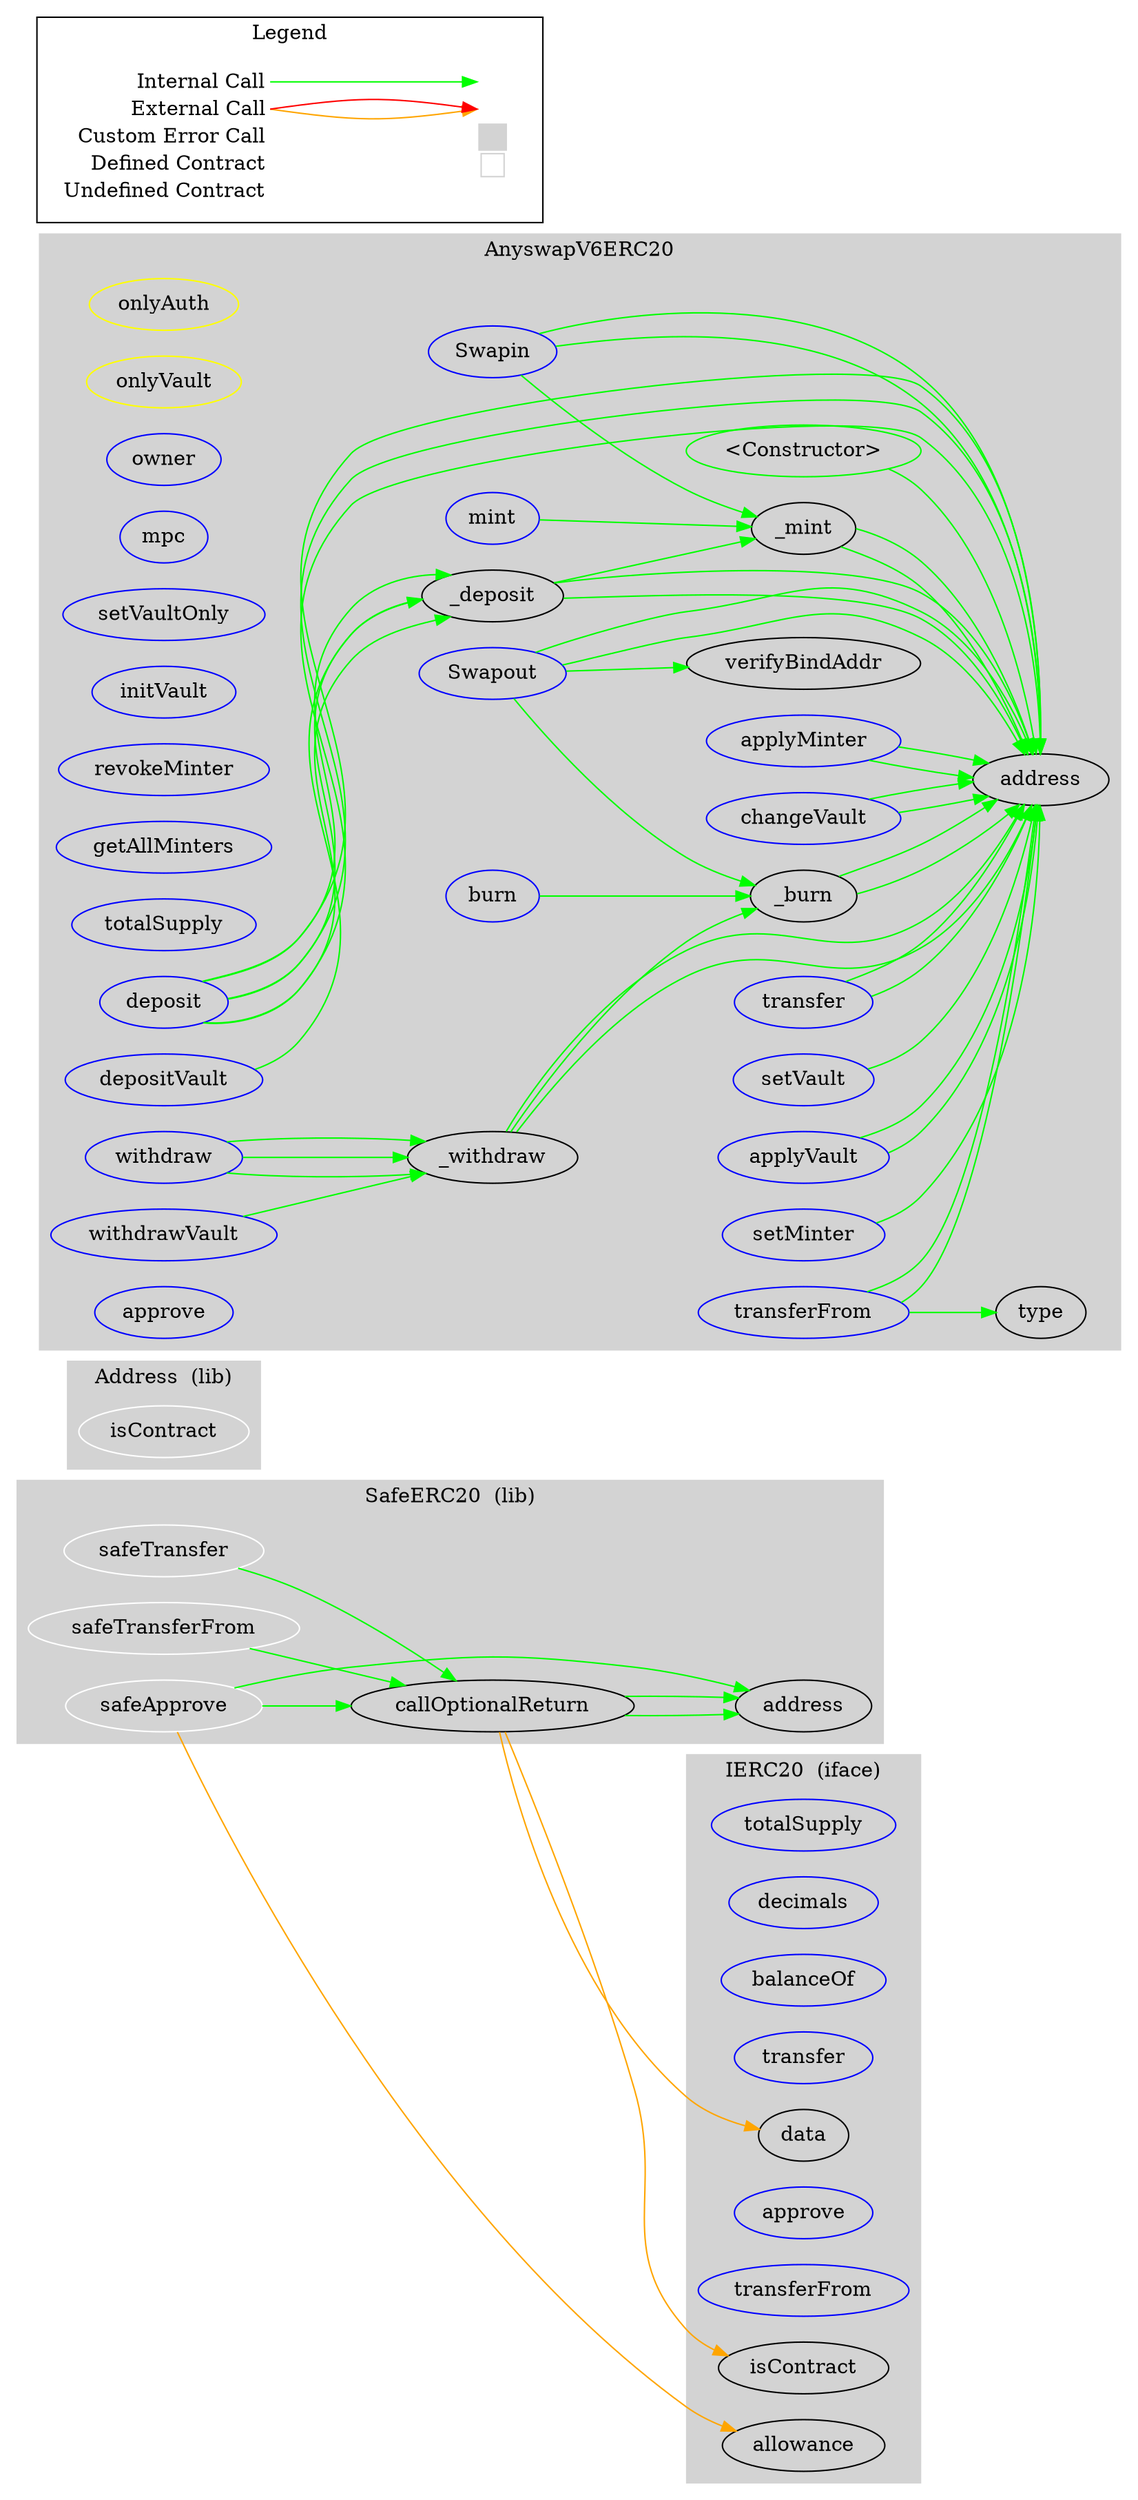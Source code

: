 digraph G {
  graph [ ratio = "auto", page = "100", compound =true ];
subgraph "clusterIERC20" {
  graph [ label = "IERC20  (iface)", color = "lightgray", style = "filled", bgcolor = "lightgray" ];
  "IERC20.totalSupply" [ label = "totalSupply", color = "blue" ];
  "IERC20.decimals" [ label = "decimals", color = "blue" ];
  "IERC20.balanceOf" [ label = "balanceOf", color = "blue" ];
  "IERC20.transfer" [ label = "transfer", color = "blue" ];
  "IERC20.allowance" [ label = "allowance" ];
  "IERC20.approve" [ label = "approve", color = "blue" ];
  "IERC20.transferFrom" [ label = "transferFrom", color = "blue" ];
  "IERC20.isContract" [ label = "isContract" ];
  "IERC20.data" [ label = "data" ];
}

subgraph "clusterAddress" {
  graph [ label = "Address  (lib)", color = "lightgray", style = "filled", bgcolor = "lightgray" ];
  "Address.isContract" [ label = "isContract", color = "white" ];
}

subgraph "clusterSafeERC20" {
  graph [ label = "SafeERC20  (lib)", color = "lightgray", style = "filled", bgcolor = "lightgray" ];
  "SafeERC20.safeTransfer" [ label = "safeTransfer", color = "white" ];
  "SafeERC20.safeTransferFrom" [ label = "safeTransferFrom", color = "white" ];
  "SafeERC20.safeApprove" [ label = "safeApprove", color = "white" ];
  "SafeERC20.callOptionalReturn" [ label = "callOptionalReturn" ];
  "SafeERC20.address" [ label = "address" ];
}

subgraph "clusterAnyswapV6ERC20" {
  graph [ label = "AnyswapV6ERC20", color = "lightgray", style = "filled", bgcolor = "lightgray" ];
  "AnyswapV6ERC20.onlyAuth" [ label = "onlyAuth", color = "yellow" ];
  "AnyswapV6ERC20.onlyVault" [ label = "onlyVault", color = "yellow" ];
  "AnyswapV6ERC20.owner" [ label = "owner", color = "blue" ];
  "AnyswapV6ERC20.mpc" [ label = "mpc", color = "blue" ];
  "AnyswapV6ERC20.setVaultOnly" [ label = "setVaultOnly", color = "blue" ];
  "AnyswapV6ERC20.initVault" [ label = "initVault", color = "blue" ];
  "AnyswapV6ERC20.setVault" [ label = "setVault", color = "blue" ];
  "AnyswapV6ERC20.applyVault" [ label = "applyVault", color = "blue" ];
  "AnyswapV6ERC20.setMinter" [ label = "setMinter", color = "blue" ];
  "AnyswapV6ERC20.applyMinter" [ label = "applyMinter", color = "blue" ];
  "AnyswapV6ERC20.revokeMinter" [ label = "revokeMinter", color = "blue" ];
  "AnyswapV6ERC20.getAllMinters" [ label = "getAllMinters", color = "blue" ];
  "AnyswapV6ERC20.changeVault" [ label = "changeVault", color = "blue" ];
  "AnyswapV6ERC20.mint" [ label = "mint", color = "blue" ];
  "AnyswapV6ERC20.burn" [ label = "burn", color = "blue" ];
  "AnyswapV6ERC20.Swapin" [ label = "Swapin", color = "blue" ];
  "AnyswapV6ERC20.Swapout" [ label = "Swapout", color = "blue" ];
  "AnyswapV6ERC20.verifyBindAddr" [ label = "verifyBindAddr" ];
  "AnyswapV6ERC20.<Constructor>" [ label = "<Constructor>", color = "green" ];
  "AnyswapV6ERC20.totalSupply" [ label = "totalSupply", color = "blue" ];
  "AnyswapV6ERC20.deposit" [ label = "deposit", color = "blue" ];
  "AnyswapV6ERC20.depositVault" [ label = "depositVault", color = "blue" ];
  "AnyswapV6ERC20._deposit" [ label = "_deposit" ];
  "AnyswapV6ERC20.withdraw" [ label = "withdraw", color = "blue" ];
  "AnyswapV6ERC20.withdrawVault" [ label = "withdrawVault", color = "blue" ];
  "AnyswapV6ERC20._withdraw" [ label = "_withdraw" ];
  "AnyswapV6ERC20._mint" [ label = "_mint" ];
  "AnyswapV6ERC20._burn" [ label = "_burn" ];
  "AnyswapV6ERC20.approve" [ label = "approve", color = "blue" ];
  "AnyswapV6ERC20.transfer" [ label = "transfer", color = "blue" ];
  "AnyswapV6ERC20.transferFrom" [ label = "transferFrom", color = "blue" ];
  "AnyswapV6ERC20.address" [ label = "address" ];
  "AnyswapV6ERC20.type" [ label = "type" ];
}

  "SafeERC20.safeTransfer";
  "SafeERC20.callOptionalReturn";
  "SafeERC20.safeTransferFrom";
  "SafeERC20.safeApprove";
  "IERC20.allowance";
  "SafeERC20.address";
  "IERC20.isContract";
  "IERC20.data";
  "AnyswapV6ERC20.setVault";
  "AnyswapV6ERC20.address";
  "AnyswapV6ERC20.applyVault";
  "AnyswapV6ERC20.setMinter";
  "AnyswapV6ERC20.applyMinter";
  "AnyswapV6ERC20.changeVault";
  "AnyswapV6ERC20.mint";
  "AnyswapV6ERC20._mint";
  "AnyswapV6ERC20.burn";
  "AnyswapV6ERC20._burn";
  "AnyswapV6ERC20.Swapin";
  "AnyswapV6ERC20.Swapout";
  "AnyswapV6ERC20.verifyBindAddr";
  "AnyswapV6ERC20.<Constructor>";
  "AnyswapV6ERC20.deposit";
  "AnyswapV6ERC20._deposit";
  "AnyswapV6ERC20.depositVault";
  "AnyswapV6ERC20.withdraw";
  "AnyswapV6ERC20._withdraw";
  "AnyswapV6ERC20.withdrawVault";
  "AnyswapV6ERC20.transfer";
  "AnyswapV6ERC20.transferFrom";
  "AnyswapV6ERC20.type";
  "SafeERC20.safeTransfer" -> "SafeERC20.callOptionalReturn" [ color = "green" ];
  "SafeERC20.safeTransferFrom" -> "SafeERC20.callOptionalReturn" [ color = "green" ];
  "SafeERC20.safeApprove" -> "IERC20.allowance" [ color = "orange" ];
  "SafeERC20.safeApprove" -> "SafeERC20.address" [ color = "green" ];
  "SafeERC20.safeApprove" -> "SafeERC20.callOptionalReturn" [ color = "green" ];
  "SafeERC20.callOptionalReturn" -> "IERC20.isContract" [ color = "orange" ];
  "SafeERC20.callOptionalReturn" -> "SafeERC20.address" [ color = "green" ];
  "SafeERC20.callOptionalReturn" -> "IERC20.data" [ color = "orange" ];
  "SafeERC20.callOptionalReturn" -> "SafeERC20.address" [ color = "green" ];
  "AnyswapV6ERC20.setVault" -> "AnyswapV6ERC20.address" [ color = "green" ];
  "AnyswapV6ERC20.applyVault" -> "AnyswapV6ERC20.address" [ color = "green" ];
  "AnyswapV6ERC20.applyVault" -> "AnyswapV6ERC20.address" [ color = "green" ];
  "AnyswapV6ERC20.setMinter" -> "AnyswapV6ERC20.address" [ color = "green" ];
  "AnyswapV6ERC20.applyMinter" -> "AnyswapV6ERC20.address" [ color = "green" ];
  "AnyswapV6ERC20.applyMinter" -> "AnyswapV6ERC20.address" [ color = "green" ];
  "AnyswapV6ERC20.changeVault" -> "AnyswapV6ERC20.address" [ color = "green" ];
  "AnyswapV6ERC20.changeVault" -> "AnyswapV6ERC20.address" [ color = "green" ];
  "AnyswapV6ERC20.mint" -> "AnyswapV6ERC20._mint" [ color = "green" ];
  "AnyswapV6ERC20.burn" -> "AnyswapV6ERC20._burn" [ color = "green" ];
  "AnyswapV6ERC20.Swapin" -> "AnyswapV6ERC20.address" [ color = "green" ];
  "AnyswapV6ERC20.Swapin" -> "AnyswapV6ERC20.address" [ color = "green" ];
  "AnyswapV6ERC20.Swapin" -> "AnyswapV6ERC20._mint" [ color = "green" ];
  "AnyswapV6ERC20.Swapout" -> "AnyswapV6ERC20.verifyBindAddr" [ color = "green" ];
  "AnyswapV6ERC20.Swapout" -> "AnyswapV6ERC20.address" [ color = "green" ];
  "AnyswapV6ERC20.Swapout" -> "AnyswapV6ERC20.address" [ color = "green" ];
  "AnyswapV6ERC20.Swapout" -> "AnyswapV6ERC20._burn" [ color = "green" ];
  "AnyswapV6ERC20.<Constructor>" -> "AnyswapV6ERC20.address" [ color = "green" ];
  "AnyswapV6ERC20.deposit" -> "AnyswapV6ERC20.address" [ color = "green" ];
  "AnyswapV6ERC20.deposit" -> "AnyswapV6ERC20._deposit" [ color = "green" ];
  "AnyswapV6ERC20.deposit" -> "AnyswapV6ERC20.address" [ color = "green" ];
  "AnyswapV6ERC20.deposit" -> "AnyswapV6ERC20._deposit" [ color = "green" ];
  "AnyswapV6ERC20.deposit" -> "AnyswapV6ERC20.address" [ color = "green" ];
  "AnyswapV6ERC20.deposit" -> "AnyswapV6ERC20._deposit" [ color = "green" ];
  "AnyswapV6ERC20.depositVault" -> "AnyswapV6ERC20._deposit" [ color = "green" ];
  "AnyswapV6ERC20._deposit" -> "AnyswapV6ERC20.address" [ color = "green" ];
  "AnyswapV6ERC20._deposit" -> "AnyswapV6ERC20.address" [ color = "green" ];
  "AnyswapV6ERC20._deposit" -> "AnyswapV6ERC20._mint" [ color = "green" ];
  "AnyswapV6ERC20.withdraw" -> "AnyswapV6ERC20._withdraw" [ color = "green" ];
  "AnyswapV6ERC20.withdraw" -> "AnyswapV6ERC20._withdraw" [ color = "green" ];
  "AnyswapV6ERC20.withdraw" -> "AnyswapV6ERC20._withdraw" [ color = "green" ];
  "AnyswapV6ERC20.withdrawVault" -> "AnyswapV6ERC20._withdraw" [ color = "green" ];
  "AnyswapV6ERC20._withdraw" -> "AnyswapV6ERC20.address" [ color = "green" ];
  "AnyswapV6ERC20._withdraw" -> "AnyswapV6ERC20.address" [ color = "green" ];
  "AnyswapV6ERC20._withdraw" -> "AnyswapV6ERC20._burn" [ color = "green" ];
  "AnyswapV6ERC20._mint" -> "AnyswapV6ERC20.address" [ color = "green" ];
  "AnyswapV6ERC20._mint" -> "AnyswapV6ERC20.address" [ color = "green" ];
  "AnyswapV6ERC20._burn" -> "AnyswapV6ERC20.address" [ color = "green" ];
  "AnyswapV6ERC20._burn" -> "AnyswapV6ERC20.address" [ color = "green" ];
  "AnyswapV6ERC20.transfer" -> "AnyswapV6ERC20.address" [ color = "green" ];
  "AnyswapV6ERC20.transfer" -> "AnyswapV6ERC20.address" [ color = "green" ];
  "AnyswapV6ERC20.transferFrom" -> "AnyswapV6ERC20.address" [ color = "green" ];
  "AnyswapV6ERC20.transferFrom" -> "AnyswapV6ERC20.address" [ color = "green" ];
  "AnyswapV6ERC20.transferFrom" -> "AnyswapV6ERC20.type" [ color = "green" ];


rankdir=LR
node [shape=plaintext]
subgraph cluster_01 { 
label = "Legend";
key [label=<<table border="0" cellpadding="2" cellspacing="0" cellborder="0">
  <tr><td align="right" port="i1">Internal Call</td></tr>
  <tr><td align="right" port="i2">External Call</td></tr>
  <tr><td align="right" port="i2">Custom Error Call</td></tr>
  <tr><td align="right" port="i3">Defined Contract</td></tr>
  <tr><td align="right" port="i4">Undefined Contract</td></tr>
  </table>>]
key2 [label=<<table border="0" cellpadding="2" cellspacing="0" cellborder="0">
  <tr><td port="i1">&nbsp;&nbsp;&nbsp;</td></tr>
  <tr><td port="i2">&nbsp;&nbsp;&nbsp;</td></tr>
  <tr><td port="i3" bgcolor="lightgray">&nbsp;&nbsp;&nbsp;</td></tr>
  <tr><td port="i4">
    <table border="1" cellborder="0" cellspacing="0" cellpadding="7" color="lightgray">
      <tr>
       <td></td>
      </tr>
     </table>
  </td></tr>
  </table>>]
key:i1:e -> key2:i1:w [color="green"]
key:i2:e -> key2:i2:w [color="orange"]
key:i2:e -> key2:i2:w [color="red"]
}
}

